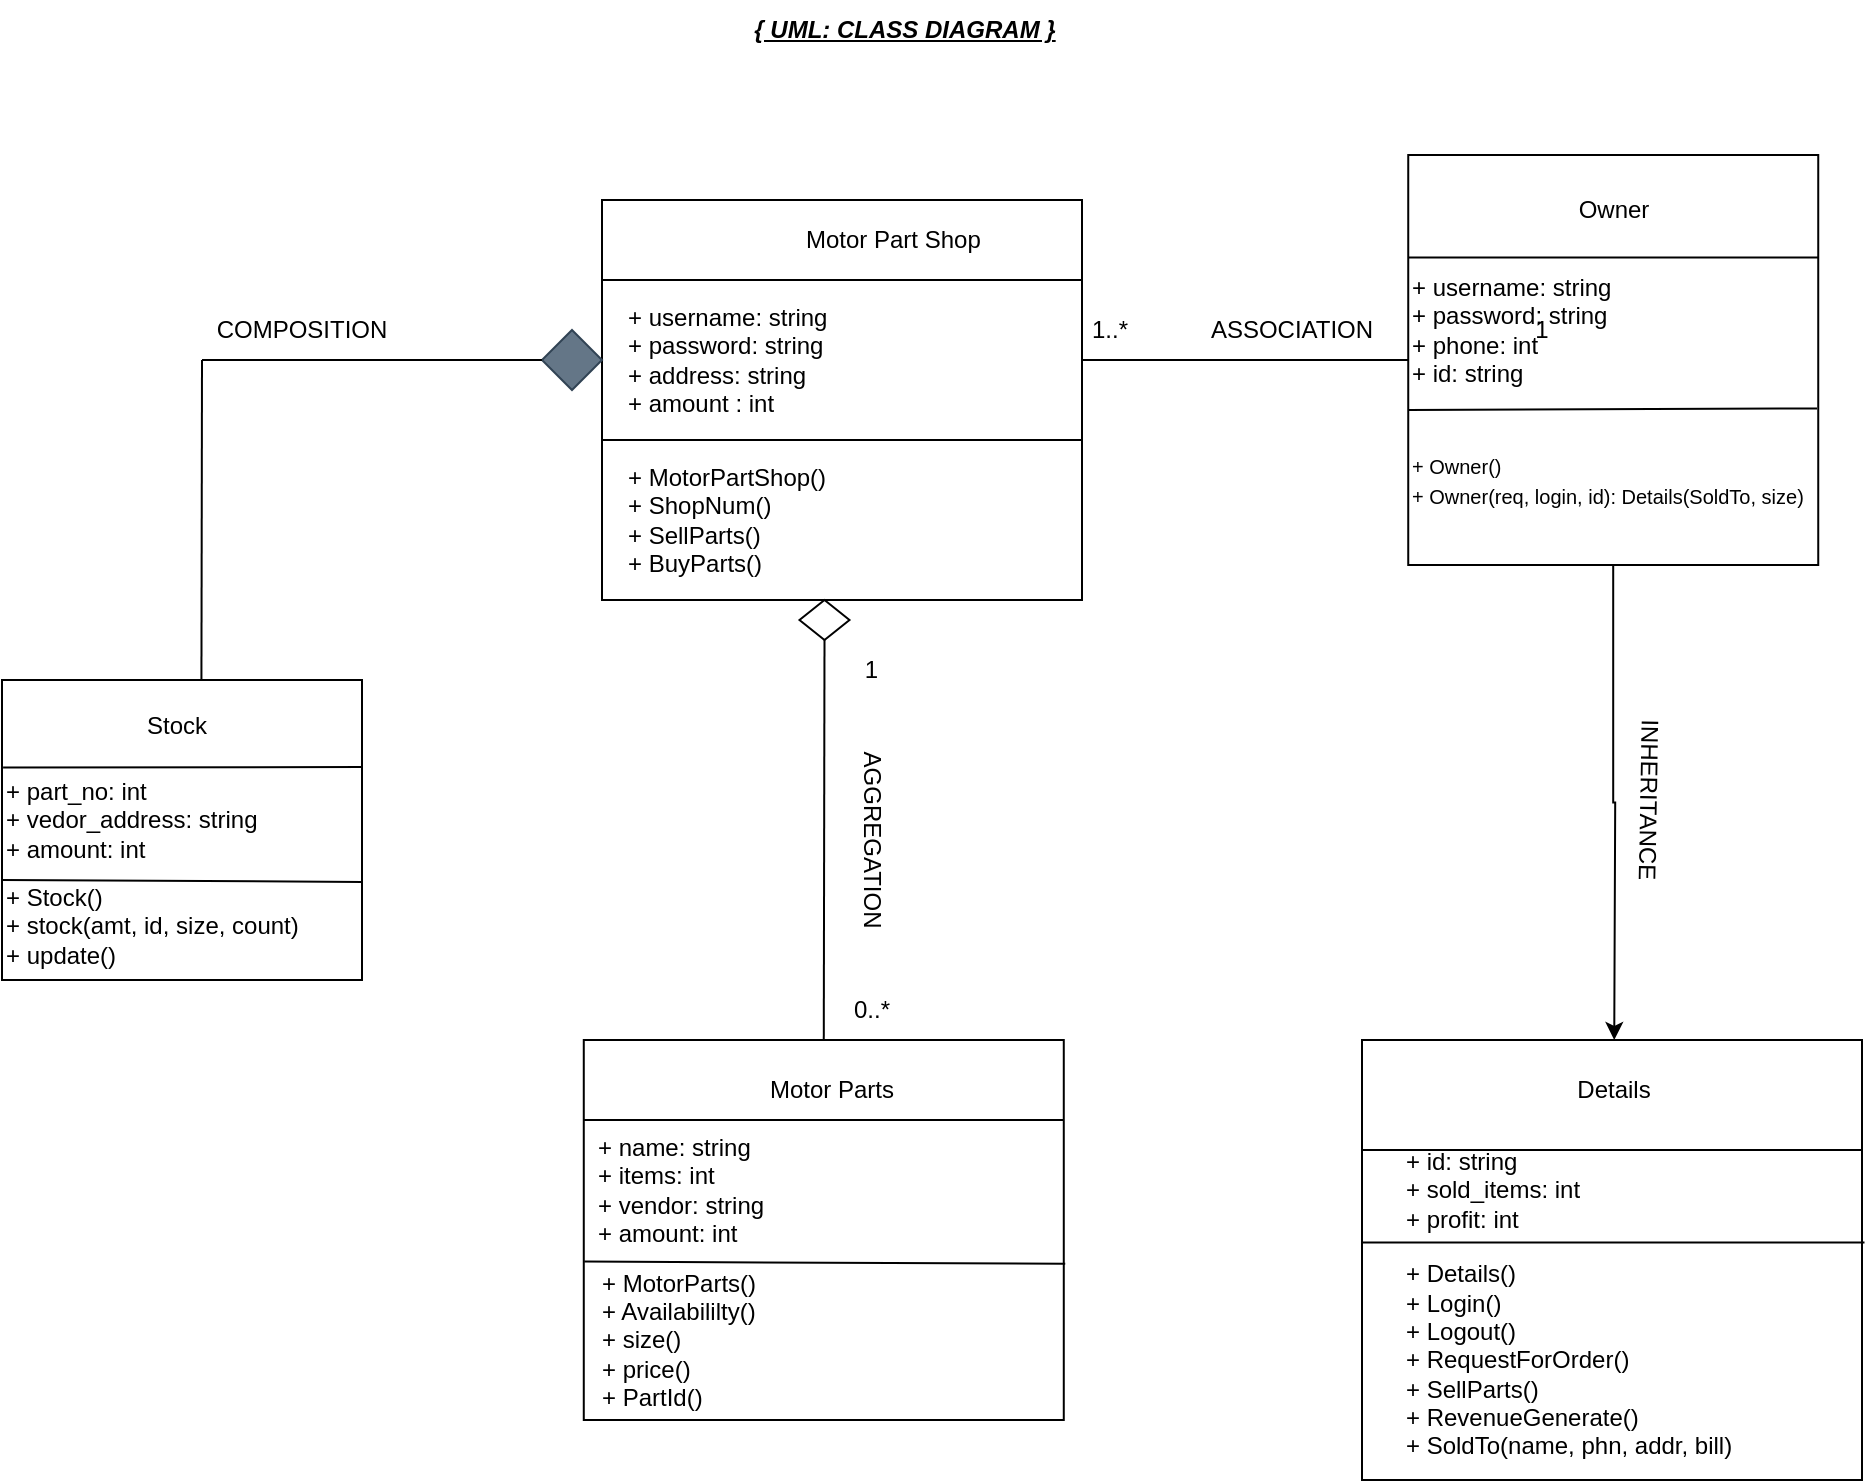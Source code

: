 <mxfile version="21.1.4" type="device">
  <diagram name="Page-1" id="JjKZ-CXhdH1nh1_p5xSs">
    <mxGraphModel dx="2017" dy="646" grid="1" gridSize="10" guides="1" tooltips="1" connect="1" arrows="1" fold="1" page="1" pageScale="1" pageWidth="850" pageHeight="1100" math="0" shadow="0">
      <root>
        <mxCell id="0" />
        <mxCell id="1" parent="0" />
        <mxCell id="VSfRtED2syqB5lXoM_pr-1" value="" style="rounded=0;whiteSpace=wrap;html=1;align=left;" parent="1" vertex="1">
          <mxGeometry x="240" y="120" width="240" height="200" as="geometry" />
        </mxCell>
        <mxCell id="VSfRtED2syqB5lXoM_pr-3" value="Motor Part Shop" style="text;strokeColor=none;fillColor=none;align=left;verticalAlign=middle;spacingLeft=4;spacingRight=4;overflow=hidden;points=[[0,0.5],[1,0.5]];portConstraint=eastwest;rotatable=0;whiteSpace=wrap;html=1;" parent="1" vertex="1">
          <mxGeometry x="336.25" y="130" width="127.5" height="20" as="geometry" />
        </mxCell>
        <mxCell id="VSfRtED2syqB5lXoM_pr-26" value="" style="rounded=0;whiteSpace=wrap;html=1;" parent="1" vertex="1">
          <mxGeometry x="620" y="540" width="250" height="220" as="geometry" />
        </mxCell>
        <mxCell id="VSfRtED2syqB5lXoM_pr-29" value="" style="rounded=0;whiteSpace=wrap;html=1;" parent="1" vertex="1">
          <mxGeometry x="-60" y="360" width="180" height="150" as="geometry" />
        </mxCell>
        <mxCell id="VSfRtED2syqB5lXoM_pr-30" value="" style="rounded=0;whiteSpace=wrap;html=1;" parent="1" vertex="1">
          <mxGeometry x="230.89" y="540" width="240" height="190" as="geometry" />
        </mxCell>
        <mxCell id="VSfRtED2syqB5lXoM_pr-39" value="" style="endArrow=none;html=1;rounded=0;entryX=1;entryY=0.25;entryDx=0;entryDy=0;exitX=0;exitY=0.25;exitDx=0;exitDy=0;" parent="1" source="VSfRtED2syqB5lXoM_pr-26" target="VSfRtED2syqB5lXoM_pr-26" edge="1">
          <mxGeometry width="50" height="50" relative="1" as="geometry">
            <mxPoint x="650" y="630" as="sourcePoint" />
            <mxPoint x="700" y="580" as="targetPoint" />
          </mxGeometry>
        </mxCell>
        <mxCell id="VSfRtED2syqB5lXoM_pr-41" value="" style="endArrow=none;html=1;rounded=0;entryX=1.005;entryY=0.46;entryDx=0;entryDy=0;entryPerimeter=0;exitX=0.001;exitY=0.46;exitDx=0;exitDy=0;exitPerimeter=0;" parent="1" source="VSfRtED2syqB5lXoM_pr-26" target="VSfRtED2syqB5lXoM_pr-26" edge="1">
          <mxGeometry width="50" height="50" relative="1" as="geometry">
            <mxPoint x="620" y="636" as="sourcePoint" />
            <mxPoint x="820.0" y="619" as="targetPoint" />
          </mxGeometry>
        </mxCell>
        <mxCell id="VSfRtED2syqB5lXoM_pr-42" value="&lt;div style=&quot;&quot;&gt;+ id: string&lt;/div&gt;&lt;div style=&quot;&quot;&gt;+ sold_items: int&lt;/div&gt;&lt;div style=&quot;&quot;&gt;+ profit: int&lt;/div&gt;" style="text;html=1;strokeColor=none;fillColor=none;align=left;verticalAlign=middle;whiteSpace=wrap;rounded=0;" parent="1" vertex="1">
          <mxGeometry x="640" y="580" width="135" height="70" as="geometry" />
        </mxCell>
        <mxCell id="VSfRtED2syqB5lXoM_pr-43" value="+ Details()&lt;br&gt;+ Login()&lt;br&gt;+ Logout()&lt;br&gt;+ RequestForOrder()&lt;br&gt;+ SellParts()&lt;br&gt;+ RevenueGenerate()&lt;br&gt;+ SoldTo(name, phn, addr, bill)" style="text;html=1;strokeColor=none;fillColor=none;align=left;verticalAlign=middle;whiteSpace=wrap;rounded=0;" parent="1" vertex="1">
          <mxGeometry x="640" y="660" width="200" height="80" as="geometry" />
        </mxCell>
        <mxCell id="VSfRtED2syqB5lXoM_pr-54" value="" style="endArrow=none;html=1;rounded=0;exitX=0.003;exitY=0.292;exitDx=0;exitDy=0;exitPerimeter=0;entryX=1;entryY=0.29;entryDx=0;entryDy=0;entryPerimeter=0;" parent="1" source="VSfRtED2syqB5lXoM_pr-29" target="VSfRtED2syqB5lXoM_pr-29" edge="1">
          <mxGeometry width="50" height="50" relative="1" as="geometry">
            <mxPoint x="-60.0" y="410" as="sourcePoint" />
            <mxPoint x="115.0" y="400" as="targetPoint" />
          </mxGeometry>
        </mxCell>
        <mxCell id="VSfRtED2syqB5lXoM_pr-55" value="Stock" style="text;html=1;strokeColor=none;fillColor=none;align=center;verticalAlign=middle;whiteSpace=wrap;rounded=0;" parent="1" vertex="1">
          <mxGeometry x="-35.0" y="365" width="125" height="35" as="geometry" />
        </mxCell>
        <mxCell id="VSfRtED2syqB5lXoM_pr-56" value="&lt;div style=&quot;&quot;&gt;+ part_no: int&lt;/div&gt;&lt;div style=&quot;&quot;&gt;+ vedor_address: string&lt;/div&gt;&lt;div style=&quot;&quot;&gt;+ amount: int&lt;/div&gt;" style="text;html=1;strokeColor=none;fillColor=none;align=left;verticalAlign=middle;whiteSpace=wrap;rounded=0;" parent="1" vertex="1">
          <mxGeometry x="-60" y="405" width="130" height="50" as="geometry" />
        </mxCell>
        <mxCell id="VSfRtED2syqB5lXoM_pr-57" value="" style="endArrow=none;html=1;rounded=0;entryX=1.002;entryY=0.673;entryDx=0;entryDy=0;entryPerimeter=0;" parent="1" target="VSfRtED2syqB5lXoM_pr-29" edge="1">
          <mxGeometry width="50" height="50" relative="1" as="geometry">
            <mxPoint x="-60.0" y="460" as="sourcePoint" />
            <mxPoint x="-10.0" y="410" as="targetPoint" />
          </mxGeometry>
        </mxCell>
        <mxCell id="VSfRtED2syqB5lXoM_pr-58" value="&lt;div style=&quot;&quot;&gt;+ Stock()&lt;/div&gt;&lt;div style=&quot;&quot;&gt;+ stock(amt, id, size, count)&lt;/div&gt;&lt;div style=&quot;&quot;&gt;+ update()&amp;nbsp;&lt;/div&gt;" style="text;html=1;strokeColor=none;fillColor=none;align=left;verticalAlign=middle;whiteSpace=wrap;rounded=0;" parent="1" vertex="1">
          <mxGeometry x="-60" y="465" width="150" height="35" as="geometry" />
        </mxCell>
        <mxCell id="VSfRtED2syqB5lXoM_pr-59" value="Motor Parts" style="text;html=1;strokeColor=none;fillColor=none;align=center;verticalAlign=middle;whiteSpace=wrap;rounded=0;" parent="1" vertex="1">
          <mxGeometry x="304.64" y="550" width="100" height="30" as="geometry" />
        </mxCell>
        <mxCell id="VSfRtED2syqB5lXoM_pr-62" value="" style="endArrow=none;html=1;rounded=0;" parent="1" edge="1">
          <mxGeometry width="50" height="50" relative="1" as="geometry">
            <mxPoint x="230.89" y="580" as="sourcePoint" />
            <mxPoint x="470.89" y="580" as="targetPoint" />
            <Array as="points" />
          </mxGeometry>
        </mxCell>
        <mxCell id="VSfRtED2syqB5lXoM_pr-63" value="+ name: string&lt;br&gt;+ items: int&lt;br&gt;+ vendor: string&lt;br&gt;+ amount: int" style="text;html=1;strokeColor=none;fillColor=none;align=left;verticalAlign=middle;whiteSpace=wrap;rounded=0;" parent="1" vertex="1">
          <mxGeometry x="235.89" y="580" width="130" height="70" as="geometry" />
        </mxCell>
        <mxCell id="KteVbRa-U1Nxcq70W8_H-2" value="&lt;div style=&quot;&quot;&gt;+ username: string&lt;/div&gt;&lt;div style=&quot;&quot;&gt;+ password: string&lt;/div&gt;&lt;div style=&quot;&quot;&gt;+ address: string&lt;/div&gt;&lt;div style=&quot;&quot;&gt;+ amount : int&lt;/div&gt;" style="text;html=1;strokeColor=none;fillColor=none;align=left;verticalAlign=middle;whiteSpace=wrap;rounded=0;" parent="1" vertex="1">
          <mxGeometry x="250.63" y="170" width="223.75" height="60" as="geometry" />
        </mxCell>
        <mxCell id="KteVbRa-U1Nxcq70W8_H-3" value="" style="endArrow=none;html=1;rounded=0;" parent="1" edge="1">
          <mxGeometry width="50" height="50" relative="1" as="geometry">
            <mxPoint x="480" y="160" as="sourcePoint" />
            <mxPoint x="240" y="160" as="targetPoint" />
          </mxGeometry>
        </mxCell>
        <mxCell id="KteVbRa-U1Nxcq70W8_H-4" value="" style="endArrow=none;html=1;rounded=0;" parent="1" edge="1">
          <mxGeometry width="50" height="50" relative="1" as="geometry">
            <mxPoint x="240" y="240" as="sourcePoint" />
            <mxPoint x="480" y="240" as="targetPoint" />
          </mxGeometry>
        </mxCell>
        <mxCell id="KteVbRa-U1Nxcq70W8_H-5" value="+ MotorPartShop()&lt;br&gt;+ ShopNum()&lt;br&gt;+ SellParts()&lt;br&gt;+ BuyParts()" style="text;html=1;strokeColor=none;fillColor=none;align=left;verticalAlign=middle;whiteSpace=wrap;rounded=0;" parent="1" vertex="1">
          <mxGeometry x="251" y="250" width="154" height="60" as="geometry" />
        </mxCell>
        <mxCell id="KteVbRa-U1Nxcq70W8_H-6" value="" style="endArrow=none;html=1;rounded=0;" parent="1" target="KteVbRa-U1Nxcq70W8_H-7" edge="1">
          <mxGeometry width="50" height="50" relative="1" as="geometry">
            <mxPoint x="480" y="200" as="sourcePoint" />
            <mxPoint x="850" y="200" as="targetPoint" />
          </mxGeometry>
        </mxCell>
        <mxCell id="KteVbRa-U1Nxcq70W8_H-30" value="" style="edgeStyle=orthogonalEdgeStyle;rounded=0;orthogonalLoop=1;jettySize=auto;html=1;" parent="1" source="KteVbRa-U1Nxcq70W8_H-7" edge="1">
          <mxGeometry relative="1" as="geometry">
            <mxPoint x="746.12" y="540" as="targetPoint" />
          </mxGeometry>
        </mxCell>
        <mxCell id="KteVbRa-U1Nxcq70W8_H-7" value="" style="whiteSpace=wrap;html=1;aspect=fixed;" parent="1" vertex="1">
          <mxGeometry x="643.12" y="97.5" width="205" height="205" as="geometry" />
        </mxCell>
        <mxCell id="KteVbRa-U1Nxcq70W8_H-8" value="ASSOCIATION" style="text;html=1;strokeColor=none;fillColor=none;align=center;verticalAlign=middle;whiteSpace=wrap;rounded=0;" parent="1" vertex="1">
          <mxGeometry x="540" y="170" width="90" height="30" as="geometry" />
        </mxCell>
        <mxCell id="KteVbRa-U1Nxcq70W8_H-9" value="" style="endArrow=none;html=1;rounded=0;entryX=1;entryY=0.25;entryDx=0;entryDy=0;exitX=0;exitY=0.25;exitDx=0;exitDy=0;" parent="1" source="KteVbRa-U1Nxcq70W8_H-7" target="KteVbRa-U1Nxcq70W8_H-7" edge="1">
          <mxGeometry width="50" height="50" relative="1" as="geometry">
            <mxPoint x="653.12" y="160" as="sourcePoint" />
            <mxPoint x="703.12" y="110" as="targetPoint" />
          </mxGeometry>
        </mxCell>
        <mxCell id="KteVbRa-U1Nxcq70W8_H-10" value="Owner" style="text;html=1;strokeColor=none;fillColor=none;align=center;verticalAlign=middle;whiteSpace=wrap;rounded=0;" parent="1" vertex="1">
          <mxGeometry x="715.62" y="110" width="60" height="30" as="geometry" />
        </mxCell>
        <mxCell id="KteVbRa-U1Nxcq70W8_H-11" value="1" style="text;html=1;strokeColor=none;fillColor=none;align=center;verticalAlign=middle;whiteSpace=wrap;rounded=0;" parent="1" vertex="1">
          <mxGeometry x="680" y="170" width="60" height="30" as="geometry" />
        </mxCell>
        <mxCell id="KteVbRa-U1Nxcq70W8_H-12" value="1..*" style="text;html=1;strokeColor=none;fillColor=none;align=center;verticalAlign=middle;whiteSpace=wrap;rounded=0;" parent="1" vertex="1">
          <mxGeometry x="463.75" y="170" width="60" height="30" as="geometry" />
        </mxCell>
        <mxCell id="KteVbRa-U1Nxcq70W8_H-13" value="&lt;font style=&quot;font-size: 10px;&quot;&gt;+ Owner()&lt;br&gt;+ Owner(req, login, id): Details(SoldTo, size)&lt;/font&gt;" style="text;html=1;strokeColor=none;fillColor=none;align=left;verticalAlign=middle;whiteSpace=wrap;rounded=0;" parent="1" vertex="1">
          <mxGeometry x="643.12" y="220" width="210" height="80" as="geometry" />
        </mxCell>
        <mxCell id="KteVbRa-U1Nxcq70W8_H-14" value="" style="endArrow=none;html=1;rounded=0;entryX=0.997;entryY=0.618;entryDx=0;entryDy=0;entryPerimeter=0;" parent="1" target="KteVbRa-U1Nxcq70W8_H-7" edge="1">
          <mxGeometry width="50" height="50" relative="1" as="geometry">
            <mxPoint x="643.12" y="225" as="sourcePoint" />
            <mxPoint x="853.12" y="220" as="targetPoint" />
          </mxGeometry>
        </mxCell>
        <mxCell id="KteVbRa-U1Nxcq70W8_H-15" value="+ username: string&lt;br&gt;+ password: string&lt;br&gt;+ phone: int&lt;br&gt;+ id: string" style="text;html=1;strokeColor=none;fillColor=none;align=left;verticalAlign=middle;whiteSpace=wrap;rounded=0;" parent="1" vertex="1">
          <mxGeometry x="643.12" y="150" width="130" height="70" as="geometry" />
        </mxCell>
        <mxCell id="KteVbRa-U1Nxcq70W8_H-16" value="" style="endArrow=none;html=1;rounded=0;entryX=0.5;entryY=1;entryDx=0;entryDy=0;exitX=0.5;exitY=0;exitDx=0;exitDy=0;" parent="1" target="KteVbRa-U1Nxcq70W8_H-27" edge="1" source="VSfRtED2syqB5lXoM_pr-30">
          <mxGeometry width="50" height="50" relative="1" as="geometry">
            <mxPoint x="400" y="540" as="sourcePoint" />
            <mxPoint x="400" y="320" as="targetPoint" />
          </mxGeometry>
        </mxCell>
        <mxCell id="KteVbRa-U1Nxcq70W8_H-17" value="" style="endArrow=none;html=1;rounded=0;entryX=1.003;entryY=0.589;entryDx=0;entryDy=0;entryPerimeter=0;exitX=0.001;exitY=0.583;exitDx=0;exitDy=0;exitPerimeter=0;" parent="1" source="VSfRtED2syqB5lXoM_pr-30" target="VSfRtED2syqB5lXoM_pr-30" edge="1">
          <mxGeometry width="50" height="50" relative="1" as="geometry">
            <mxPoint x="260.89" y="660" as="sourcePoint" />
            <mxPoint x="310.89" y="610" as="targetPoint" />
          </mxGeometry>
        </mxCell>
        <mxCell id="KteVbRa-U1Nxcq70W8_H-22" value="+ MotorParts()&lt;br&gt;+ Availabililty()&lt;br&gt;+ size()&lt;br&gt;+ price()&lt;br&gt;+ PartId()" style="text;html=1;strokeColor=none;fillColor=none;align=left;verticalAlign=middle;whiteSpace=wrap;rounded=0;" parent="1" vertex="1">
          <mxGeometry x="237.64" y="660" width="122" height="60" as="geometry" />
        </mxCell>
        <mxCell id="KteVbRa-U1Nxcq70W8_H-23" value="AGGREGATION" style="text;html=1;strokeColor=none;fillColor=none;align=center;verticalAlign=middle;whiteSpace=wrap;rounded=0;rotation=90;" parent="1" vertex="1">
          <mxGeometry x="330" y="425" width="90" height="30" as="geometry" />
        </mxCell>
        <mxCell id="KteVbRa-U1Nxcq70W8_H-24" value="1" style="text;html=1;strokeColor=none;fillColor=none;align=right;verticalAlign=middle;whiteSpace=wrap;rounded=0;" parent="1" vertex="1">
          <mxGeometry x="359.64" y="345" width="20" height="20" as="geometry" />
        </mxCell>
        <mxCell id="KteVbRa-U1Nxcq70W8_H-25" value="0..*" style="text;html=1;strokeColor=none;fillColor=none;align=center;verticalAlign=middle;whiteSpace=wrap;rounded=0;" parent="1" vertex="1">
          <mxGeometry x="345" y="510" width="60" height="30" as="geometry" />
        </mxCell>
        <mxCell id="KteVbRa-U1Nxcq70W8_H-27" value="" style="rhombus;whiteSpace=wrap;html=1;" parent="1" vertex="1">
          <mxGeometry x="338.75" y="320" width="25" height="20" as="geometry" />
        </mxCell>
        <mxCell id="KteVbRa-U1Nxcq70W8_H-32" value="" style="rhombus;whiteSpace=wrap;html=1;strokeColor=#314354;fillColor=#647687;fontColor=#ffffff;" parent="1" vertex="1">
          <mxGeometry x="210" y="185" width="30" height="30" as="geometry" />
        </mxCell>
        <mxCell id="KteVbRa-U1Nxcq70W8_H-35" value="COMPOSITION" style="text;html=1;strokeColor=none;fillColor=none;align=center;verticalAlign=middle;whiteSpace=wrap;rounded=0;" parent="1" vertex="1">
          <mxGeometry x="60" y="170" width="60" height="30" as="geometry" />
        </mxCell>
        <mxCell id="KteVbRa-U1Nxcq70W8_H-36" value="INHERITANCE" style="text;html=1;strokeColor=none;fillColor=none;align=center;verticalAlign=middle;whiteSpace=wrap;rounded=0;rotation=91;" parent="1" vertex="1">
          <mxGeometry x="733.12" y="405" width="60" height="30" as="geometry" />
        </mxCell>
        <mxCell id="KteVbRa-U1Nxcq70W8_H-37" value="Details" style="text;html=1;strokeColor=none;fillColor=none;align=center;verticalAlign=middle;whiteSpace=wrap;rounded=0;" parent="1" vertex="1">
          <mxGeometry x="715.62" y="550" width="60" height="30" as="geometry" />
        </mxCell>
        <mxCell id="7bQYCFi94ek1RNbIlgo6-1" value="" style="endArrow=none;html=1;rounded=0;entryX=0;entryY=0.5;entryDx=0;entryDy=0;" edge="1" parent="1" target="KteVbRa-U1Nxcq70W8_H-32">
          <mxGeometry width="50" height="50" relative="1" as="geometry">
            <mxPoint x="40" y="200" as="sourcePoint" />
            <mxPoint x="115" y="200" as="targetPoint" />
          </mxGeometry>
        </mxCell>
        <mxCell id="7bQYCFi94ek1RNbIlgo6-2" value="" style="endArrow=none;html=1;rounded=0;exitX=0.554;exitY=-0.001;exitDx=0;exitDy=0;exitPerimeter=0;" edge="1" parent="1" source="VSfRtED2syqB5lXoM_pr-29">
          <mxGeometry width="50" height="50" relative="1" as="geometry">
            <mxPoint x="10" y="320" as="sourcePoint" />
            <mxPoint x="40" y="200" as="targetPoint" />
          </mxGeometry>
        </mxCell>
        <mxCell id="7bQYCFi94ek1RNbIlgo6-3" value="&lt;b&gt;&lt;i&gt;&lt;u&gt;{ UML: CLASS DIAGRAM }&lt;/u&gt;&lt;/i&gt;&lt;/b&gt;" style="text;html=1;strokeColor=none;fillColor=none;align=center;verticalAlign=middle;whiteSpace=wrap;rounded=0;" vertex="1" parent="1">
          <mxGeometry x="311.89" y="20" width="159" height="30" as="geometry" />
        </mxCell>
      </root>
    </mxGraphModel>
  </diagram>
</mxfile>
